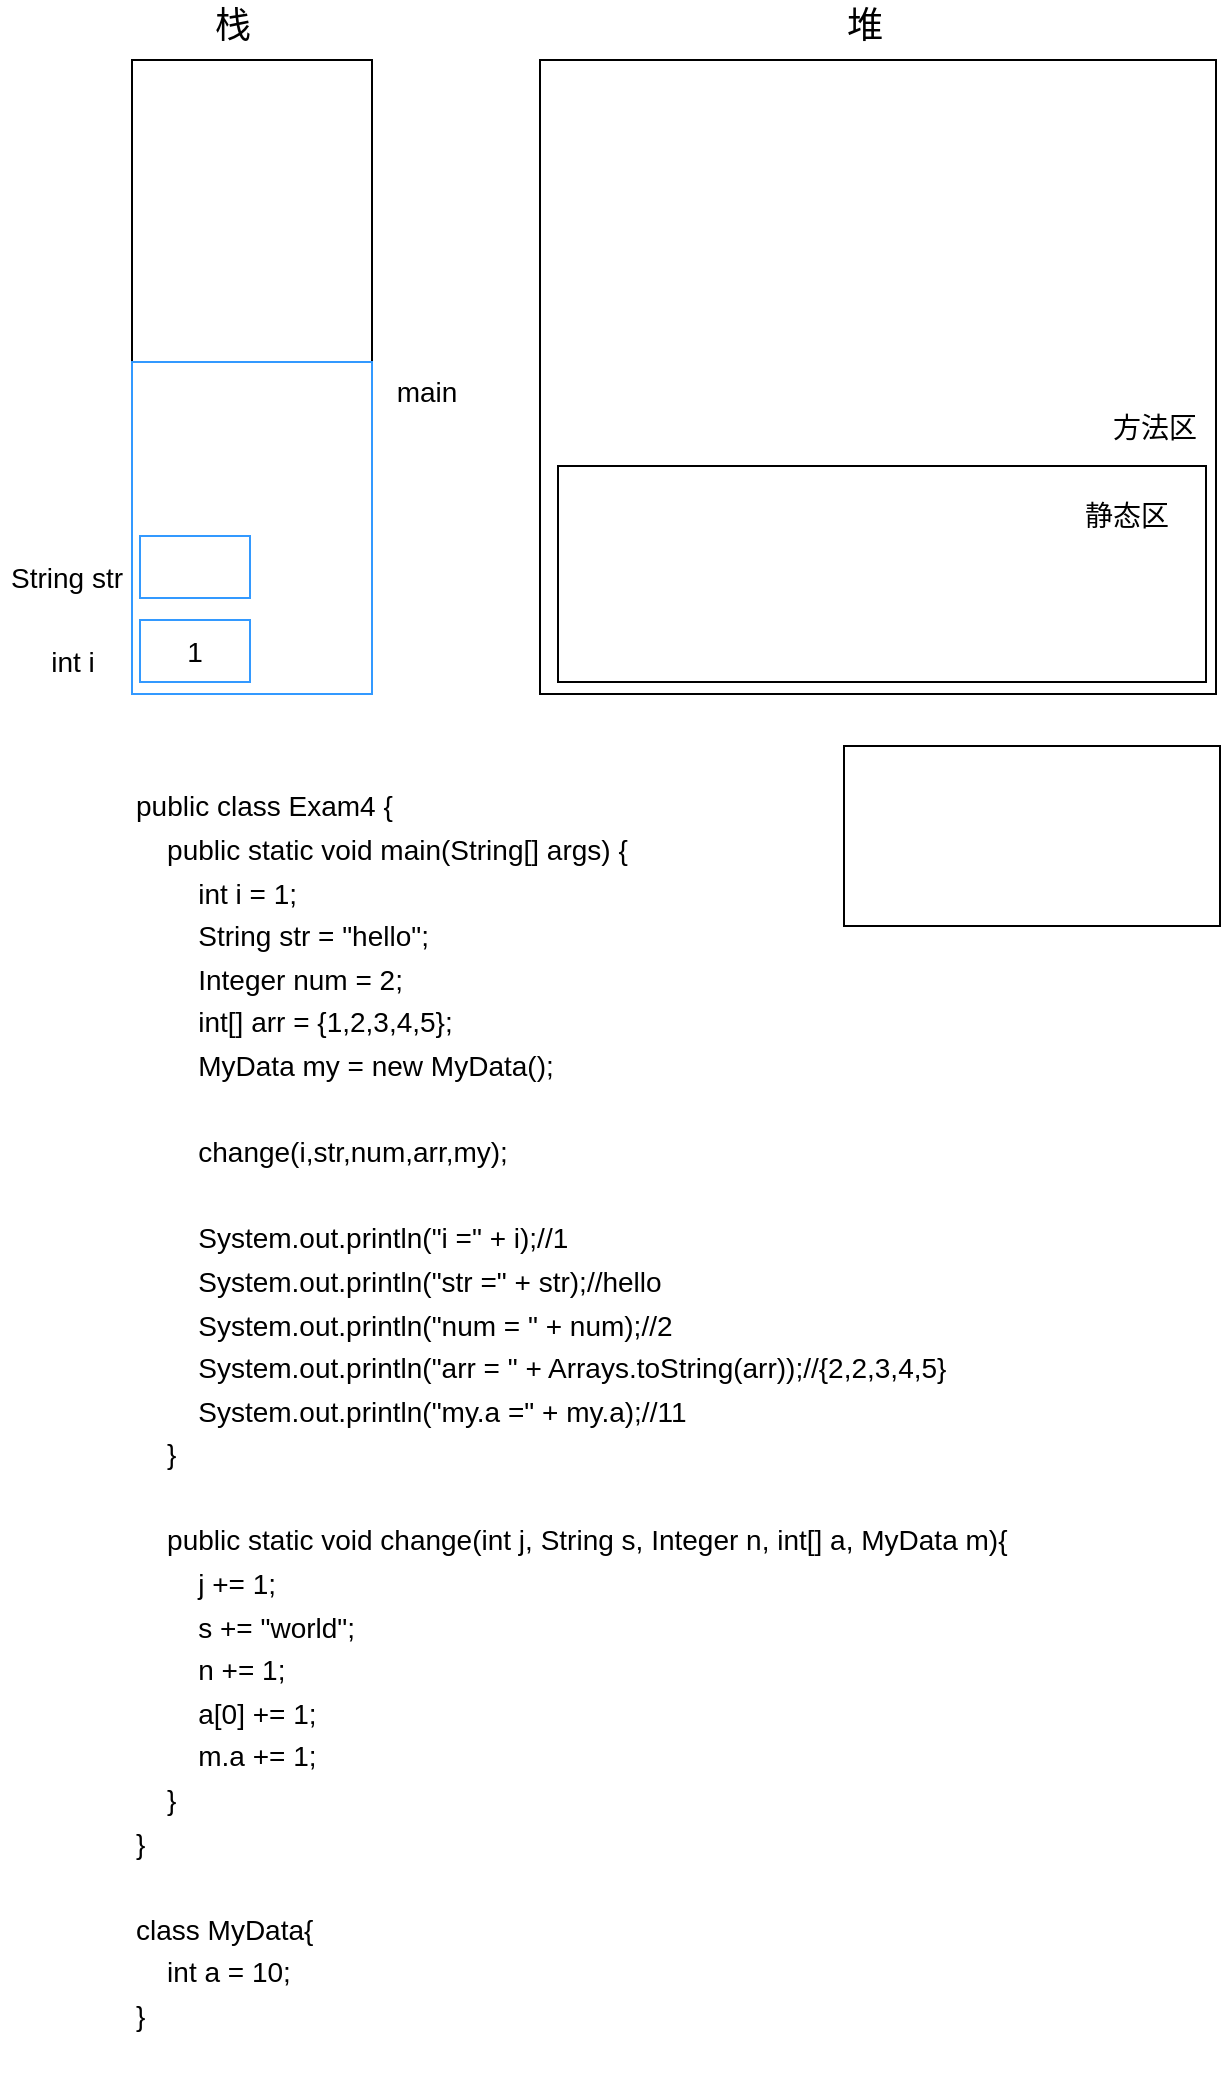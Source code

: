 <mxfile version="17.4.5" type="github">
  <diagram id="jumqYtK21HVVnxhFovv-" name="第 1 页">
    <mxGraphModel dx="1065" dy="479" grid="0" gridSize="10" guides="1" tooltips="1" connect="1" arrows="1" fold="1" page="1" pageScale="1" pageWidth="1169" pageHeight="827" math="0" shadow="0">
      <root>
        <mxCell id="0" />
        <mxCell id="1" parent="0" />
        <mxCell id="8CNHfyw67QvqExkJ17C1-1" value="" style="rounded=0;whiteSpace=wrap;html=1;" vertex="1" parent="1">
          <mxGeometry x="218" y="118" width="120" height="317" as="geometry" />
        </mxCell>
        <mxCell id="8CNHfyw67QvqExkJ17C1-2" value="" style="rounded=0;whiteSpace=wrap;html=1;" vertex="1" parent="1">
          <mxGeometry x="422" y="118" width="338" height="317" as="geometry" />
        </mxCell>
        <mxCell id="8CNHfyw67QvqExkJ17C1-3" value="&lt;font style=&quot;font-size: 18px&quot; face=&quot;Helvetica&quot;&gt;栈&lt;/font&gt;" style="text;html=1;align=center;verticalAlign=middle;resizable=0;points=[];autosize=1;strokeColor=none;fillColor=none;" vertex="1" parent="1">
          <mxGeometry x="254" y="91" width="28" height="20" as="geometry" />
        </mxCell>
        <mxCell id="8CNHfyw67QvqExkJ17C1-4" value="堆" style="text;html=1;align=center;verticalAlign=middle;resizable=0;points=[];autosize=1;strokeColor=none;fillColor=none;fontSize=18;" vertex="1" parent="1">
          <mxGeometry x="570" y="88" width="28" height="26" as="geometry" />
        </mxCell>
        <mxCell id="8CNHfyw67QvqExkJ17C1-5" value="&lt;div align=&quot;left&quot;&gt;&lt;font style=&quot;font-size: 14px&quot;&gt;public class Exam4 {&lt;br&gt;&amp;nbsp;&amp;nbsp;&amp;nbsp; public static void main(String[] args) {&lt;br&gt;&amp;nbsp;&amp;nbsp;&amp;nbsp;&amp;nbsp;&amp;nbsp;&amp;nbsp;&amp;nbsp; int i = 1;&lt;br&gt;&amp;nbsp;&amp;nbsp;&amp;nbsp;&amp;nbsp;&amp;nbsp;&amp;nbsp;&amp;nbsp; String str = &quot;hello&quot;;&lt;br&gt;&amp;nbsp;&amp;nbsp;&amp;nbsp;&amp;nbsp;&amp;nbsp;&amp;nbsp;&amp;nbsp; Integer num = 2;&lt;br&gt;&amp;nbsp;&amp;nbsp;&amp;nbsp;&amp;nbsp;&amp;nbsp;&amp;nbsp;&amp;nbsp; int[] arr = {1,2,3,4,5};&lt;br&gt;&amp;nbsp;&amp;nbsp;&amp;nbsp;&amp;nbsp;&amp;nbsp;&amp;nbsp;&amp;nbsp; MyData my = new MyData();&lt;br&gt;&lt;br&gt;&amp;nbsp;&amp;nbsp;&amp;nbsp;&amp;nbsp;&amp;nbsp;&amp;nbsp;&amp;nbsp; change(i,str,num,arr,my);&lt;br&gt;&lt;br&gt;&amp;nbsp;&amp;nbsp;&amp;nbsp;&amp;nbsp;&amp;nbsp;&amp;nbsp;&amp;nbsp; System.out.println(&quot;i =&quot; + i);//1&lt;br&gt;&amp;nbsp;&amp;nbsp;&amp;nbsp;&amp;nbsp;&amp;nbsp;&amp;nbsp;&amp;nbsp; System.out.println(&quot;str =&quot; + str);//hello&lt;br&gt;&amp;nbsp;&amp;nbsp;&amp;nbsp;&amp;nbsp;&amp;nbsp;&amp;nbsp;&amp;nbsp; System.out.println(&quot;num = &quot; + num);//2&lt;br&gt;&amp;nbsp;&amp;nbsp;&amp;nbsp;&amp;nbsp;&amp;nbsp;&amp;nbsp;&amp;nbsp; System.out.println(&quot;arr = &quot; + Arrays.toString(arr));//{2,2,3,4,5}&lt;br&gt;&amp;nbsp;&amp;nbsp;&amp;nbsp;&amp;nbsp;&amp;nbsp;&amp;nbsp;&amp;nbsp; System.out.println(&quot;my.a =&quot; + my.a);//11&lt;br&gt;&amp;nbsp;&amp;nbsp;&amp;nbsp; }&lt;br&gt;&lt;br&gt;&amp;nbsp;&amp;nbsp;&amp;nbsp; public static void change(int j, String s, Integer n, int[] a, MyData m){&lt;br&gt;&amp;nbsp;&amp;nbsp;&amp;nbsp;&amp;nbsp;&amp;nbsp;&amp;nbsp;&amp;nbsp; j += 1;&lt;br&gt;&amp;nbsp;&amp;nbsp;&amp;nbsp;&amp;nbsp;&amp;nbsp;&amp;nbsp;&amp;nbsp; s += &quot;world&quot;;&lt;br&gt;&amp;nbsp;&amp;nbsp;&amp;nbsp;&amp;nbsp;&amp;nbsp;&amp;nbsp;&amp;nbsp; n += 1;&lt;br&gt;&amp;nbsp;&amp;nbsp;&amp;nbsp;&amp;nbsp;&amp;nbsp;&amp;nbsp;&amp;nbsp; a[0] += 1;&lt;br&gt;&amp;nbsp;&amp;nbsp;&amp;nbsp;&amp;nbsp;&amp;nbsp;&amp;nbsp;&amp;nbsp; m.a += 1;&lt;br&gt;&amp;nbsp;&amp;nbsp;&amp;nbsp; }&lt;br&gt;}&lt;br&gt;&lt;br&gt;class MyData{&lt;br&gt;&amp;nbsp;&amp;nbsp;&amp;nbsp; int a = 10;&lt;br&gt;}&lt;/font&gt;&lt;/div&gt;" style="text;html=1;align=left;verticalAlign=middle;resizable=0;points=[];autosize=1;strokeColor=none;fillColor=none;fontSize=18;fontFamily=Helvetica;" vertex="1" parent="1">
          <mxGeometry x="218" y="454" width="446" height="677" as="geometry" />
        </mxCell>
        <mxCell id="8CNHfyw67QvqExkJ17C1-7" value="" style="rounded=0;whiteSpace=wrap;html=1;fontFamily=Helvetica;fontSize=14;strokeColor=#3399FF;" vertex="1" parent="1">
          <mxGeometry x="218" y="269" width="120" height="166" as="geometry" />
        </mxCell>
        <mxCell id="8CNHfyw67QvqExkJ17C1-8" value="main" style="text;html=1;align=center;verticalAlign=middle;resizable=0;points=[];autosize=1;strokeColor=none;fillColor=none;fontSize=14;fontFamily=Helvetica;" vertex="1" parent="1">
          <mxGeometry x="345" y="273" width="40" height="21" as="geometry" />
        </mxCell>
        <mxCell id="8CNHfyw67QvqExkJ17C1-9" value="1" style="rounded=0;whiteSpace=wrap;html=1;fontFamily=Helvetica;fontSize=14;strokeColor=#3399FF;" vertex="1" parent="1">
          <mxGeometry x="222" y="398" width="55" height="31" as="geometry" />
        </mxCell>
        <mxCell id="8CNHfyw67QvqExkJ17C1-10" value="int i" style="text;html=1;align=center;verticalAlign=middle;resizable=0;points=[];autosize=1;strokeColor=none;fillColor=none;fontSize=14;fontFamily=Helvetica;" vertex="1" parent="1">
          <mxGeometry x="172" y="408" width="32" height="21" as="geometry" />
        </mxCell>
        <mxCell id="8CNHfyw67QvqExkJ17C1-12" value="" style="rounded=0;whiteSpace=wrap;html=1;fontFamily=Helvetica;fontSize=14;strokeColor=#3399FF;" vertex="1" parent="1">
          <mxGeometry x="222" y="356" width="55" height="31" as="geometry" />
        </mxCell>
        <mxCell id="8CNHfyw67QvqExkJ17C1-13" value="&lt;div&gt;String str&lt;/div&gt;" style="text;html=1;align=center;verticalAlign=middle;resizable=0;points=[];autosize=1;strokeColor=none;fillColor=none;fontSize=14;fontFamily=Helvetica;" vertex="1" parent="1">
          <mxGeometry x="152" y="366" width="66" height="21" as="geometry" />
        </mxCell>
        <mxCell id="8CNHfyw67QvqExkJ17C1-14" value="" style="rounded=0;whiteSpace=wrap;html=1;fontFamily=Helvetica;fontSize=14;strokeColor=#000000;" vertex="1" parent="1">
          <mxGeometry x="431" y="321" width="324" height="108" as="geometry" />
        </mxCell>
        <mxCell id="8CNHfyw67QvqExkJ17C1-15" value="方法区" style="text;html=1;align=center;verticalAlign=middle;resizable=0;points=[];autosize=1;strokeColor=none;fillColor=none;fontSize=14;fontFamily=Helvetica;" vertex="1" parent="1">
          <mxGeometry x="703" y="291" width="52" height="21" as="geometry" />
        </mxCell>
        <mxCell id="8CNHfyw67QvqExkJ17C1-16" value="静态区" style="text;html=1;align=center;verticalAlign=middle;resizable=0;points=[];autosize=1;strokeColor=none;fillColor=none;fontSize=14;fontFamily=Helvetica;" vertex="1" parent="1">
          <mxGeometry x="689" y="335" width="52" height="21" as="geometry" />
        </mxCell>
        <mxCell id="8CNHfyw67QvqExkJ17C1-17" value="" style="rounded=0;whiteSpace=wrap;html=1;fontFamily=Helvetica;fontSize=14;strokeColor=#000000;" vertex="1" parent="1">
          <mxGeometry x="574" y="461" width="188" height="90" as="geometry" />
        </mxCell>
      </root>
    </mxGraphModel>
  </diagram>
</mxfile>

